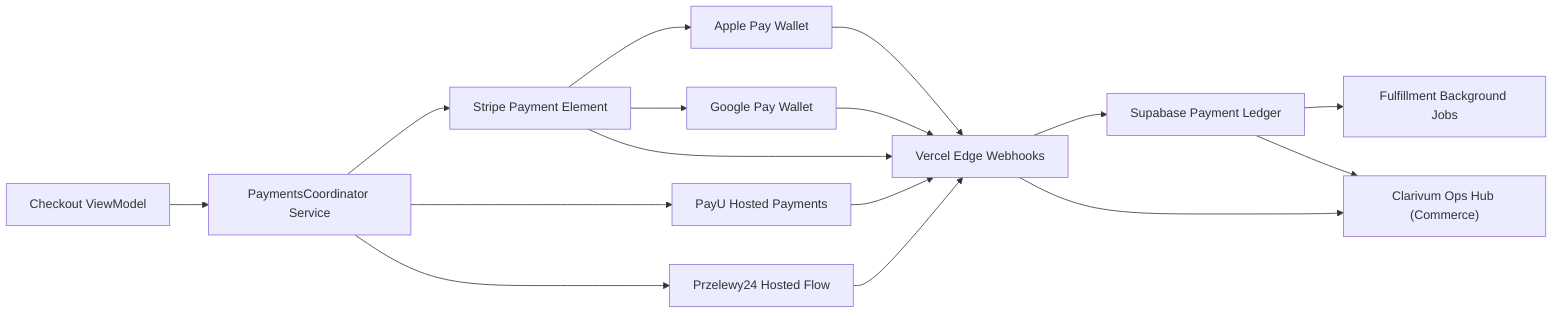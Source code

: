 flowchart LR
    CheckoutUI["Checkout ViewModel"] --> PaymentsCoordinator["PaymentsCoordinator Service"]
    PaymentsCoordinator --> Stripe["Stripe Payment Element"]
    PaymentsCoordinator --> PayU["PayU Hosted Payments"]
    PaymentsCoordinator --> P24["Przelewy24 Hosted Flow"]
    Stripe --> ApplePay["Apple Pay Wallet"]
    Stripe --> GooglePay["Google Pay Wallet"]
    ApplePay --> Webhooks["Vercel Edge Webhooks"]
    GooglePay --> Webhooks
    PayU --> Webhooks
    P24 --> Webhooks
    Stripe --> Webhooks
    Webhooks --> SupabaseLedger["Supabase Payment Ledger"]
    SupabaseLedger --> FulfillmentJobs["Fulfillment Background Jobs"]
    Webhooks --> OpsHub["Clarivum Ops Hub (Commerce)"]
    SupabaseLedger --> OpsHub